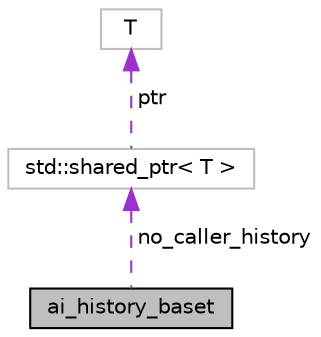 digraph "ai_history_baset"
{
 // LATEX_PDF_SIZE
  bgcolor="transparent";
  edge [fontname="Helvetica",fontsize="10",labelfontname="Helvetica",labelfontsize="10"];
  node [fontname="Helvetica",fontsize="10",shape=record];
  Node1 [label="ai_history_baset",height=0.2,width=0.4,color="black", fillcolor="grey75", style="filled", fontcolor="black",tooltip="A history object is an abstraction / representation of the control-flow part of a set of traces."];
  Node2 -> Node1 [dir="back",color="darkorchid3",fontsize="10",style="dashed",label=" no_caller_history" ,fontname="Helvetica"];
  Node2 [label="std::shared_ptr\< T \>",height=0.2,width=0.4,color="grey75",tooltip="STL class."];
  Node3 -> Node2 [dir="back",color="darkorchid3",fontsize="10",style="dashed",label=" ptr" ,fontname="Helvetica"];
  Node3 [label="T",height=0.2,width=0.4,color="grey75",tooltip=" "];
}
